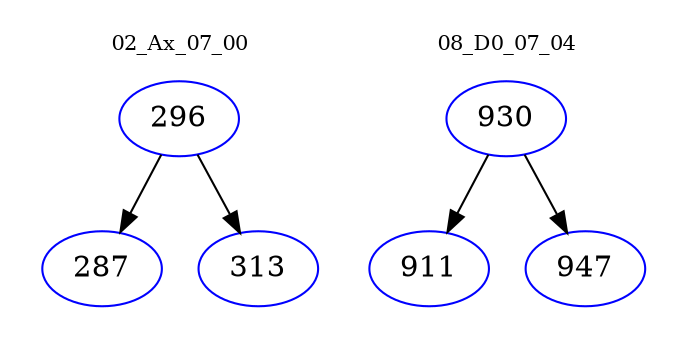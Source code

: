 digraph{
subgraph cluster_0 {
color = white
label = "02_Ax_07_00";
fontsize=10;
T0_296 [label="296", color="blue"]
T0_296 -> T0_287 [color="black"]
T0_287 [label="287", color="blue"]
T0_296 -> T0_313 [color="black"]
T0_313 [label="313", color="blue"]
}
subgraph cluster_1 {
color = white
label = "08_D0_07_04";
fontsize=10;
T1_930 [label="930", color="blue"]
T1_930 -> T1_911 [color="black"]
T1_911 [label="911", color="blue"]
T1_930 -> T1_947 [color="black"]
T1_947 [label="947", color="blue"]
}
}
